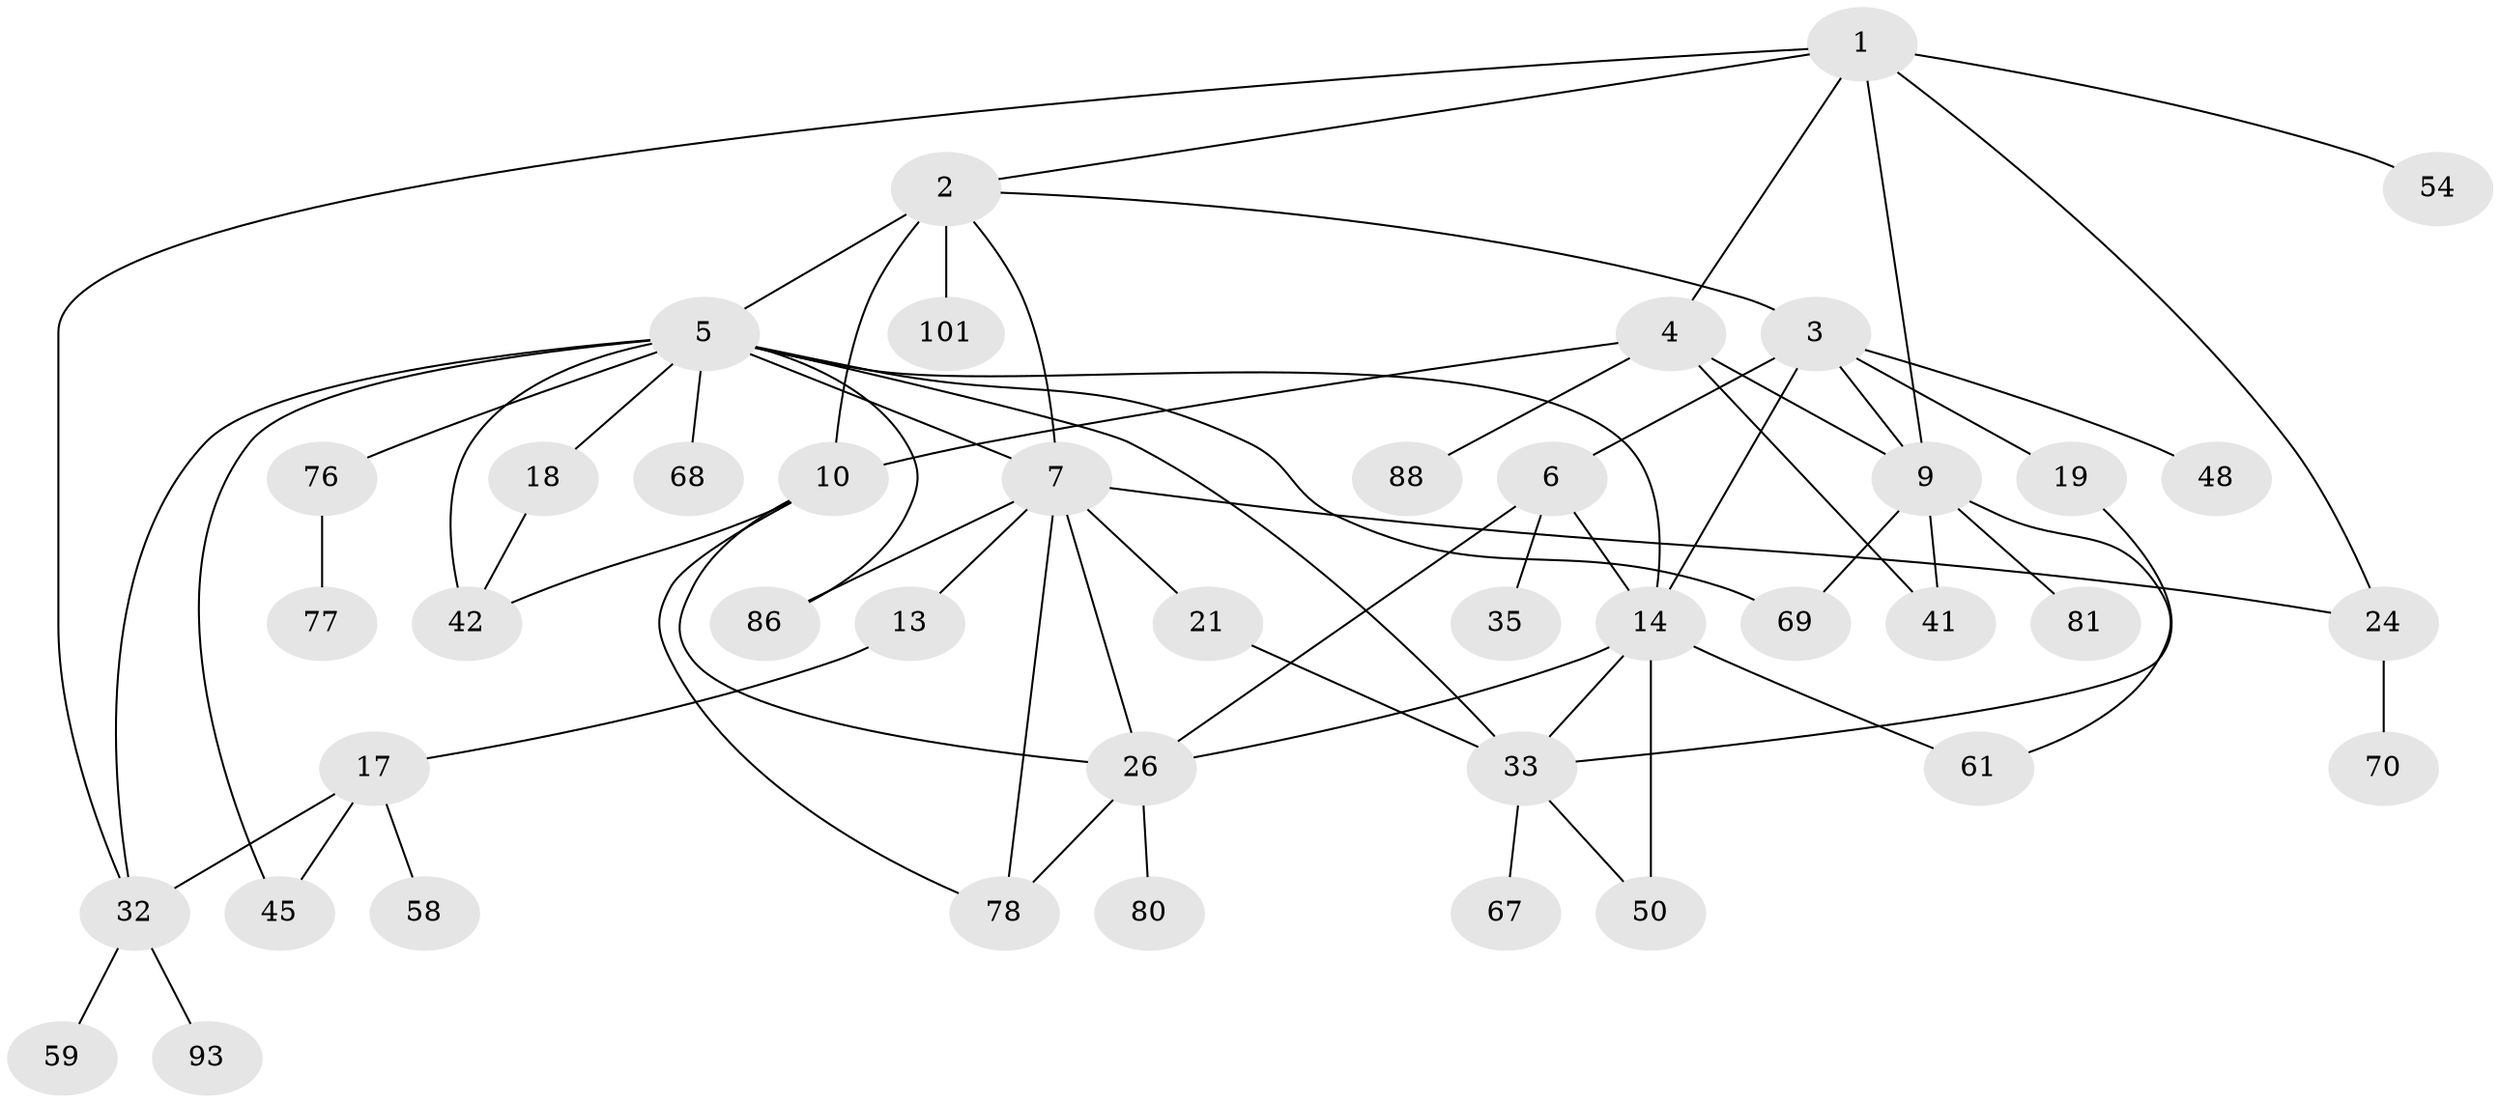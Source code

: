 // original degree distribution, {7: 0.02830188679245283, 6: 0.04716981132075472, 5: 0.04716981132075472, 4: 0.10377358490566038, 2: 0.24528301886792453, 3: 0.19811320754716982, 1: 0.330188679245283}
// Generated by graph-tools (version 1.1) at 2025/16/03/04/25 18:16:47]
// undirected, 42 vertices, 66 edges
graph export_dot {
graph [start="1"]
  node [color=gray90,style=filled];
  1 [super="+56"];
  2;
  3;
  4 [super="+74"];
  5 [super="+30+20+23"];
  6;
  7 [super="+8"];
  9 [super="+27+11+57"];
  10 [super="+53+65+12+29"];
  13;
  14 [super="+15+47"];
  17 [super="+25"];
  18;
  19;
  21;
  24 [super="+62+55"];
  26 [super="+43+82+44"];
  32 [super="+34"];
  33 [super="+91+71+46+40"];
  35;
  41;
  42 [super="+66+64"];
  45;
  48;
  50 [super="+75"];
  54;
  58;
  59;
  61 [super="+105"];
  67 [super="+87"];
  68;
  69;
  70;
  76 [super="+84"];
  77;
  78;
  80;
  81;
  86;
  88;
  93;
  101;
  1 -- 2;
  1 -- 4;
  1 -- 24;
  1 -- 32;
  1 -- 54;
  1 -- 9;
  2 -- 3;
  2 -- 5 [weight=2];
  2 -- 7;
  2 -- 101;
  2 -- 10;
  3 -- 6;
  3 -- 19;
  3 -- 48;
  3 -- 14;
  3 -- 9;
  4 -- 9;
  4 -- 10;
  4 -- 41;
  4 -- 88;
  5 -- 18;
  5 -- 32 [weight=2];
  5 -- 33;
  5 -- 68;
  5 -- 69;
  5 -- 42;
  5 -- 45;
  5 -- 86;
  5 -- 7;
  5 -- 76;
  5 -- 14;
  6 -- 14;
  6 -- 35;
  6 -- 26;
  7 -- 21;
  7 -- 78;
  7 -- 86;
  7 -- 24;
  7 -- 26;
  7 -- 13;
  9 -- 81;
  9 -- 69;
  9 -- 61;
  9 -- 41;
  10 -- 26 [weight=2];
  10 -- 42;
  10 -- 78;
  13 -- 17;
  14 -- 33;
  14 -- 50;
  14 -- 26 [weight=2];
  14 -- 61;
  17 -- 32;
  17 -- 58;
  17 -- 45;
  18 -- 42;
  19 -- 33;
  21 -- 33;
  24 -- 70;
  26 -- 80;
  26 -- 78;
  32 -- 59;
  32 -- 93;
  33 -- 67;
  33 -- 50;
  76 -- 77;
}
